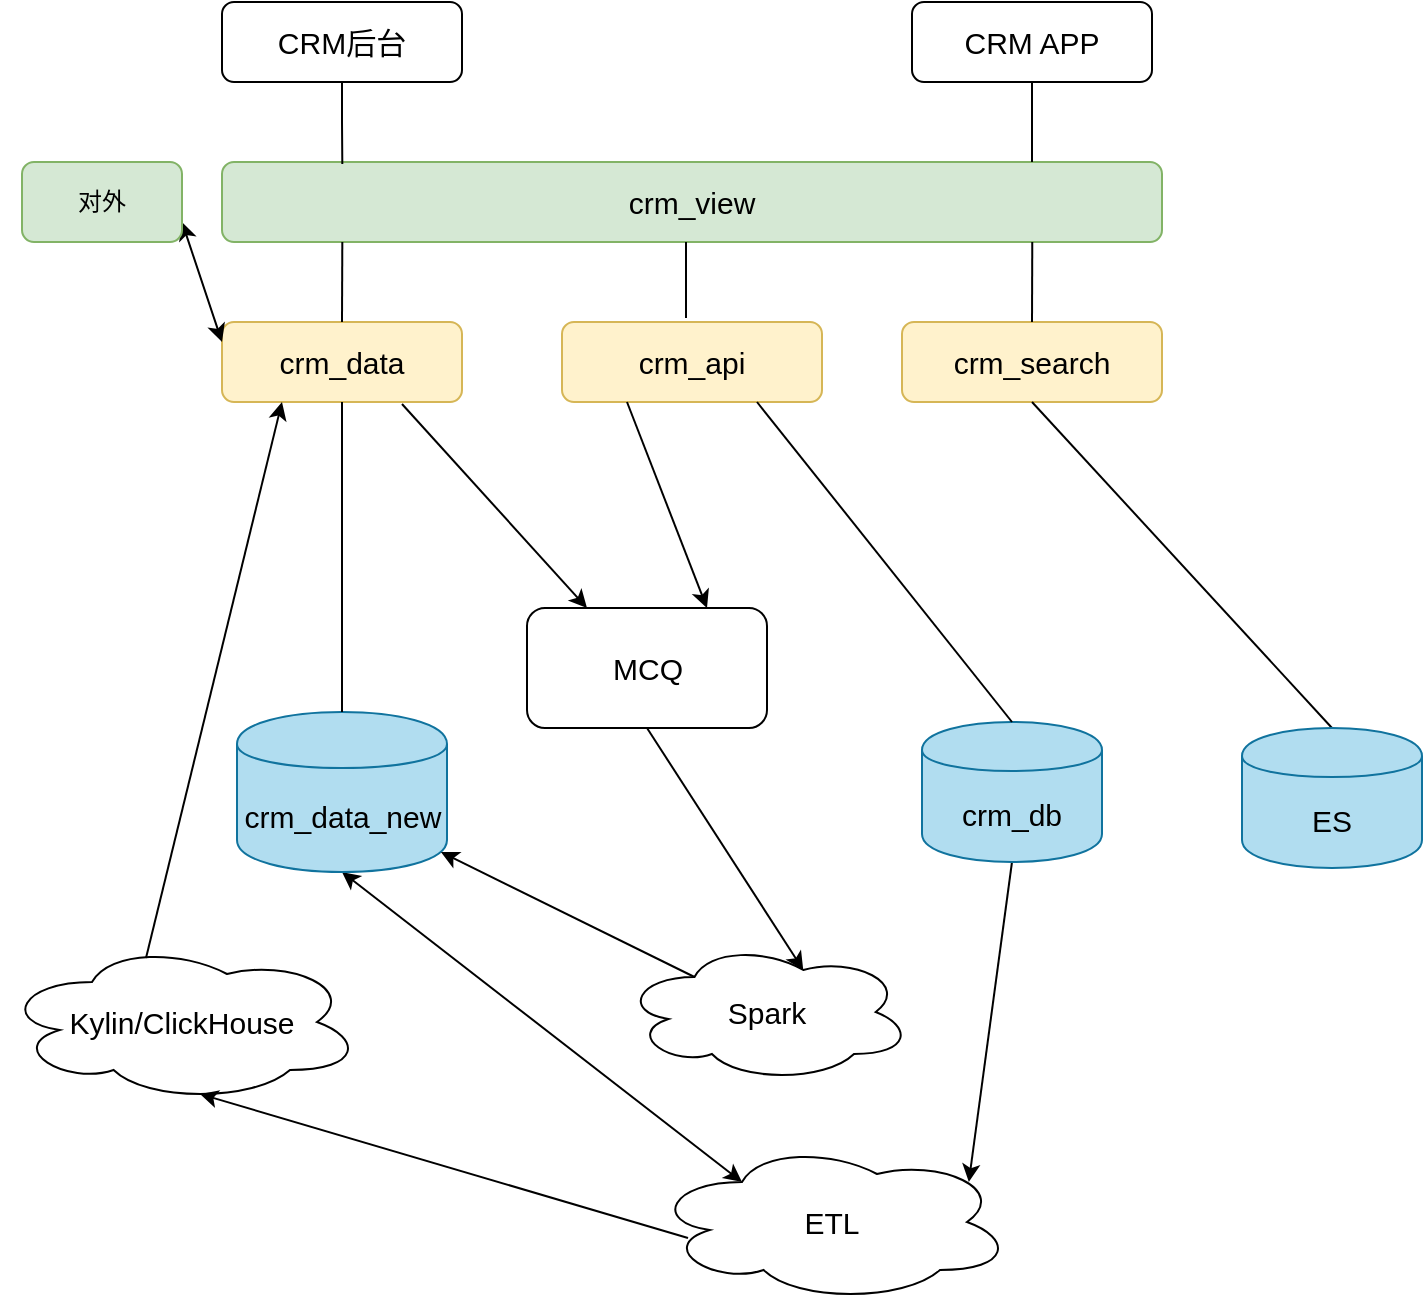 <mxfile version="10.7.5" type="github"><diagram id="Ag0dhB8aS_l8PXAd4vjg" name="Ã§Â¬Â¬ 1 Ã©Â¡Âµ"><mxGraphModel dx="918" dy="616" grid="1" gridSize="10" guides="1" tooltips="1" connect="1" arrows="1" fold="1" page="1" pageScale="1" pageWidth="1169" pageHeight="827" math="0" shadow="0"><root><mxCell id="0"/><mxCell id="1" parent="0"/><mxCell id="wXJmp87-zdHbkqahWkxf-1" value="&lt;font style=&quot;font-size: 15px&quot;&gt;crm_view&lt;/font&gt;" style="rounded=1;whiteSpace=wrap;html=1;fillColor=#d5e8d4;strokeColor=#82b366;" parent="1" vertex="1"><mxGeometry x="140" y="160" width="470" height="40" as="geometry"/></mxCell><mxCell id="wXJmp87-zdHbkqahWkxf-2" value="&lt;font style=&quot;font-size: 15px&quot;&gt;crm_api&lt;/font&gt;" style="rounded=1;whiteSpace=wrap;html=1;fillColor=#fff2cc;strokeColor=#d6b656;" parent="1" vertex="1"><mxGeometry x="310" y="240" width="130" height="40" as="geometry"/></mxCell><mxCell id="wXJmp87-zdHbkqahWkxf-7" style="edgeStyle=orthogonalEdgeStyle;rounded=0;orthogonalLoop=1;jettySize=auto;html=1;exitX=0.5;exitY=1;exitDx=0;exitDy=0;entryX=0.128;entryY=0.025;entryDx=0;entryDy=0;entryPerimeter=0;endArrow=none;endFill=0;" parent="1" source="wXJmp87-zdHbkqahWkxf-4" target="wXJmp87-zdHbkqahWkxf-1" edge="1"><mxGeometry relative="1" as="geometry"/></mxCell><mxCell id="wXJmp87-zdHbkqahWkxf-4" value="&lt;font style=&quot;font-size: 15px&quot;&gt;CRM后台&lt;br&gt;&lt;/font&gt;" style="rounded=1;whiteSpace=wrap;html=1;" parent="1" vertex="1"><mxGeometry x="140" y="80" width="120" height="40" as="geometry"/></mxCell><mxCell id="wXJmp87-zdHbkqahWkxf-27" style="edgeStyle=none;rounded=0;orthogonalLoop=1;jettySize=auto;html=1;exitX=0.5;exitY=1;exitDx=0;exitDy=0;endArrow=none;endFill=0;entryX=0.868;entryY=0;entryDx=0;entryDy=0;entryPerimeter=0;" parent="1" source="wXJmp87-zdHbkqahWkxf-5" edge="1"><mxGeometry relative="1" as="geometry"><mxPoint x="542" y="70" as="sourcePoint"/><mxPoint x="545" y="160" as="targetPoint"/></mxGeometry></mxCell><mxCell id="wXJmp87-zdHbkqahWkxf-5" value="&lt;font style=&quot;font-size: 15px&quot;&gt;CRM APP&lt;/font&gt;" style="rounded=1;whiteSpace=wrap;html=1;" parent="1" vertex="1"><mxGeometry x="485" y="80" width="120" height="40" as="geometry"/></mxCell><mxCell id="wXJmp87-zdHbkqahWkxf-12" value="&lt;span style=&quot;font-size: 15px&quot;&gt;crm_data&lt;/span&gt;" style="rounded=1;whiteSpace=wrap;html=1;fillColor=#fff2cc;strokeColor=#d6b656;" parent="1" vertex="1"><mxGeometry x="140" y="240" width="120" height="40" as="geometry"/></mxCell><mxCell id="wXJmp87-zdHbkqahWkxf-13" value="" style="endArrow=none;html=1;entryX=0.5;entryY=0;entryDx=0;entryDy=0;exitX=0.128;exitY=1;exitDx=0;exitDy=0;exitPerimeter=0;endFill=0;" parent="1" source="wXJmp87-zdHbkqahWkxf-1" target="wXJmp87-zdHbkqahWkxf-12" edge="1"><mxGeometry width="50" height="50" relative="1" as="geometry"><mxPoint x="180" y="200" as="sourcePoint"/><mxPoint x="230" y="150" as="targetPoint"/></mxGeometry></mxCell><mxCell id="wXJmp87-zdHbkqahWkxf-14" value="" style="endArrow=none;html=1;endFill=0;" parent="1" edge="1"><mxGeometry width="50" height="50" relative="1" as="geometry"><mxPoint x="372" y="200" as="sourcePoint"/><mxPoint x="372" y="238" as="targetPoint"/></mxGeometry></mxCell><mxCell id="wXJmp87-zdHbkqahWkxf-24" style="rounded=0;orthogonalLoop=1;jettySize=auto;html=1;exitX=0.5;exitY=1;exitDx=0;exitDy=0;endArrow=classic;endFill=1;startArrow=none;startFill=0;entryX=0.88;entryY=0.25;entryDx=0;entryDy=0;entryPerimeter=0;" parent="1" source="wXJmp87-zdHbkqahWkxf-17" target="wXJmp87-zdHbkqahWkxf-18" edge="1"><mxGeometry relative="1" as="geometry"><mxPoint x="370" y="540" as="targetPoint"/></mxGeometry></mxCell><mxCell id="wXJmp87-zdHbkqahWkxf-17" value="&lt;font style=&quot;font-size: 15px&quot;&gt;crm_db&lt;br&gt;&lt;/font&gt;" style="shape=cylinder;whiteSpace=wrap;html=1;boundedLbl=1;backgroundOutline=1;fillColor=#b1ddf0;strokeColor=#10739e;" parent="1" vertex="1"><mxGeometry x="490" y="440" width="90" height="70" as="geometry"/></mxCell><mxCell id="wXJmp87-zdHbkqahWkxf-25" style="rounded=0;orthogonalLoop=1;jettySize=auto;html=1;exitX=0.25;exitY=0.25;exitDx=0;exitDy=0;exitPerimeter=0;entryX=0.5;entryY=1;entryDx=0;entryDy=0;endArrow=classic;endFill=1;startArrow=classic;startFill=1;" parent="1" source="wXJmp87-zdHbkqahWkxf-18" target="wXJmp87-zdHbkqahWkxf-20" edge="1"><mxGeometry relative="1" as="geometry"/></mxCell><mxCell id="wXJmp87-zdHbkqahWkxf-18" value="&lt;font style=&quot;font-size: 15px&quot;&gt;ETL&lt;/font&gt;" style="ellipse;shape=cloud;whiteSpace=wrap;html=1;" parent="1" vertex="1"><mxGeometry x="355" y="650" width="180" height="80" as="geometry"/></mxCell><mxCell id="wXJmp87-zdHbkqahWkxf-20" value="&lt;font style=&quot;font-size: 15px&quot;&gt;crm_data_new&lt;/font&gt;" style="shape=cylinder;whiteSpace=wrap;html=1;boundedLbl=1;backgroundOutline=1;fillColor=#b1ddf0;strokeColor=#10739e;" parent="1" vertex="1"><mxGeometry x="147.5" y="435" width="105" height="80" as="geometry"/></mxCell><mxCell id="wXJmp87-zdHbkqahWkxf-22" value="" style="endArrow=none;html=1;exitX=0.5;exitY=1;exitDx=0;exitDy=0;entryX=0.5;entryY=0;entryDx=0;entryDy=0;endFill=0;" parent="1" source="wXJmp87-zdHbkqahWkxf-12" target="wXJmp87-zdHbkqahWkxf-20" edge="1"><mxGeometry width="50" height="50" relative="1" as="geometry"><mxPoint x="400" y="310" as="sourcePoint"/><mxPoint x="450" y="260" as="targetPoint"/></mxGeometry></mxCell><mxCell id="wXJmp87-zdHbkqahWkxf-23" value="" style="endArrow=none;html=1;endFill=0;exitX=0.75;exitY=1;exitDx=0;exitDy=0;entryX=0.5;entryY=0;entryDx=0;entryDy=0;" parent="1" source="wXJmp87-zdHbkqahWkxf-2" target="wXJmp87-zdHbkqahWkxf-17" edge="1"><mxGeometry width="50" height="50" relative="1" as="geometry"><mxPoint x="440" y="270" as="sourcePoint"/><mxPoint x="430" y="350" as="targetPoint"/></mxGeometry></mxCell><mxCell id="wXJmp87-zdHbkqahWkxf-28" value="&lt;font style=&quot;font-size: 15px&quot;&gt;crm_search&lt;/font&gt;" style="rounded=1;whiteSpace=wrap;html=1;fillColor=#fff2cc;strokeColor=#d6b656;" parent="1" vertex="1"><mxGeometry x="480" y="240" width="130" height="40" as="geometry"/></mxCell><mxCell id="wXJmp87-zdHbkqahWkxf-29" value="" style="endArrow=none;html=1;entryX=0.5;entryY=0;entryDx=0;entryDy=0;exitX=0.862;exitY=1;exitDx=0;exitDy=0;exitPerimeter=0;endFill=0;" parent="1" source="wXJmp87-zdHbkqahWkxf-1" target="wXJmp87-zdHbkqahWkxf-28" edge="1"><mxGeometry width="50" height="50" relative="1" as="geometry"><mxPoint x="530" y="230" as="sourcePoint"/><mxPoint x="580" y="180" as="targetPoint"/></mxGeometry></mxCell><mxCell id="wXJmp87-zdHbkqahWkxf-30" value="" style="endArrow=none;html=1;entryX=0.5;entryY=1;entryDx=0;entryDy=0;exitX=0.5;exitY=0;exitDx=0;exitDy=0;endFill=0;" parent="1" target="wXJmp87-zdHbkqahWkxf-28" edge="1"><mxGeometry width="50" height="50" relative="1" as="geometry"><mxPoint x="695" y="443" as="sourcePoint"/><mxPoint x="590" y="310" as="targetPoint"/></mxGeometry></mxCell><mxCell id="wXJmp87-zdHbkqahWkxf-31" value="&lt;font style=&quot;font-size: 15px&quot;&gt;Kylin/ClickHouse&lt;/font&gt;" style="ellipse;shape=cloud;whiteSpace=wrap;html=1;" parent="1" vertex="1"><mxGeometry x="30" y="550" width="180" height="80" as="geometry"/></mxCell><mxCell id="wXJmp87-zdHbkqahWkxf-32" value="" style="endArrow=classic;html=1;exitX=0.1;exitY=0.6;exitDx=0;exitDy=0;exitPerimeter=0;entryX=0.55;entryY=0.95;entryDx=0;entryDy=0;entryPerimeter=0;" parent="1" source="wXJmp87-zdHbkqahWkxf-18" target="wXJmp87-zdHbkqahWkxf-31" edge="1"><mxGeometry width="50" height="50" relative="1" as="geometry"><mxPoint x="300" y="590" as="sourcePoint"/><mxPoint x="350" y="540" as="targetPoint"/></mxGeometry></mxCell><mxCell id="wXJmp87-zdHbkqahWkxf-35" value="&lt;font style=&quot;font-size: 15px&quot;&gt;Spark&lt;/font&gt;" style="ellipse;shape=cloud;whiteSpace=wrap;html=1;" parent="1" vertex="1"><mxGeometry x="340" y="550" width="145" height="70" as="geometry"/></mxCell><mxCell id="wXJmp87-zdHbkqahWkxf-37" value="&lt;font style=&quot;font-size: 15px&quot;&gt;MCQ&lt;/font&gt;&lt;br&gt;" style="rounded=1;whiteSpace=wrap;html=1;" parent="1" vertex="1"><mxGeometry x="292.5" y="383" width="120" height="60" as="geometry"/></mxCell><mxCell id="wXJmp87-zdHbkqahWkxf-38" value="" style="endArrow=none;html=1;entryX=0.25;entryY=1;entryDx=0;entryDy=0;startArrow=classic;startFill=1;endFill=0;exitX=0.75;exitY=0;exitDx=0;exitDy=0;" parent="1" source="wXJmp87-zdHbkqahWkxf-37" target="wXJmp87-zdHbkqahWkxf-2" edge="1"><mxGeometry width="50" height="50" relative="1" as="geometry"><mxPoint x="500" y="460" as="sourcePoint"/><mxPoint x="485.711" y="395" as="targetPoint"/></mxGeometry></mxCell><mxCell id="wXJmp87-zdHbkqahWkxf-39" value="" style="endArrow=none;html=1;startArrow=classic;startFill=1;endFill=0;exitX=0.25;exitY=0;exitDx=0;exitDy=0;" parent="1" source="wXJmp87-zdHbkqahWkxf-37" edge="1"><mxGeometry width="50" height="50" relative="1" as="geometry"><mxPoint x="450" y="470" as="sourcePoint"/><mxPoint x="230" y="281" as="targetPoint"/></mxGeometry></mxCell><mxCell id="wXJmp87-zdHbkqahWkxf-40" value="" style="endArrow=classic;html=1;entryX=0.625;entryY=0.2;entryDx=0;entryDy=0;entryPerimeter=0;exitX=0.5;exitY=1;exitDx=0;exitDy=0;" parent="1" source="wXJmp87-zdHbkqahWkxf-37" target="wXJmp87-zdHbkqahWkxf-35" edge="1"><mxGeometry width="50" height="50" relative="1" as="geometry"><mxPoint x="390" y="510" as="sourcePoint"/><mxPoint x="590" y="490" as="targetPoint"/></mxGeometry></mxCell><mxCell id="wXJmp87-zdHbkqahWkxf-41" value="" style="endArrow=classic;html=1;entryX=0.971;entryY=0.875;entryDx=0;entryDy=0;entryPerimeter=0;exitX=0.25;exitY=0.25;exitDx=0;exitDy=0;exitPerimeter=0;" parent="1" source="wXJmp87-zdHbkqahWkxf-35" target="wXJmp87-zdHbkqahWkxf-20" edge="1"><mxGeometry width="50" height="50" relative="1" as="geometry"><mxPoint x="580" y="580" as="sourcePoint"/><mxPoint x="540" y="530" as="targetPoint"/></mxGeometry></mxCell><mxCell id="wXJmp87-zdHbkqahWkxf-43" value="" style="endArrow=classic;html=1;exitX=0.4;exitY=0.1;exitDx=0;exitDy=0;exitPerimeter=0;entryX=0.25;entryY=1;entryDx=0;entryDy=0;" parent="1" source="wXJmp87-zdHbkqahWkxf-31" target="wXJmp87-zdHbkqahWkxf-12" edge="1"><mxGeometry width="50" height="50" relative="1" as="geometry"><mxPoint x="120" y="560" as="sourcePoint"/><mxPoint x="170" y="510" as="targetPoint"/></mxGeometry></mxCell><mxCell id="wXJmp87-zdHbkqahWkxf-44" value="" style="endArrow=classic;startArrow=classic;html=1;exitX=0;exitY=0.25;exitDx=0;exitDy=0;entryX=1;entryY=0.75;entryDx=0;entryDy=0;" parent="1" source="wXJmp87-zdHbkqahWkxf-12" target="wXJmp87-zdHbkqahWkxf-45" edge="1"><mxGeometry width="50" height="50" relative="1" as="geometry"><mxPoint x="70" y="250" as="sourcePoint"/><mxPoint x="120" y="200" as="targetPoint"/></mxGeometry></mxCell><mxCell id="wXJmp87-zdHbkqahWkxf-45" value="对外" style="rounded=1;whiteSpace=wrap;html=1;fillColor=#d5e8d4;strokeColor=#82b366;" parent="1" vertex="1"><mxGeometry x="40" y="160" width="80" height="40" as="geometry"/></mxCell><mxCell id="x0NuVlxwqWe2IFAMJgvx-1" value="&lt;font style=&quot;font-size: 15px&quot;&gt;ES&lt;br&gt;&lt;/font&gt;" style="shape=cylinder;whiteSpace=wrap;html=1;boundedLbl=1;backgroundOutline=1;fillColor=#b1ddf0;strokeColor=#10739e;" vertex="1" parent="1"><mxGeometry x="650" y="443" width="90" height="70" as="geometry"/></mxCell></root></mxGraphModel></diagram></mxfile>